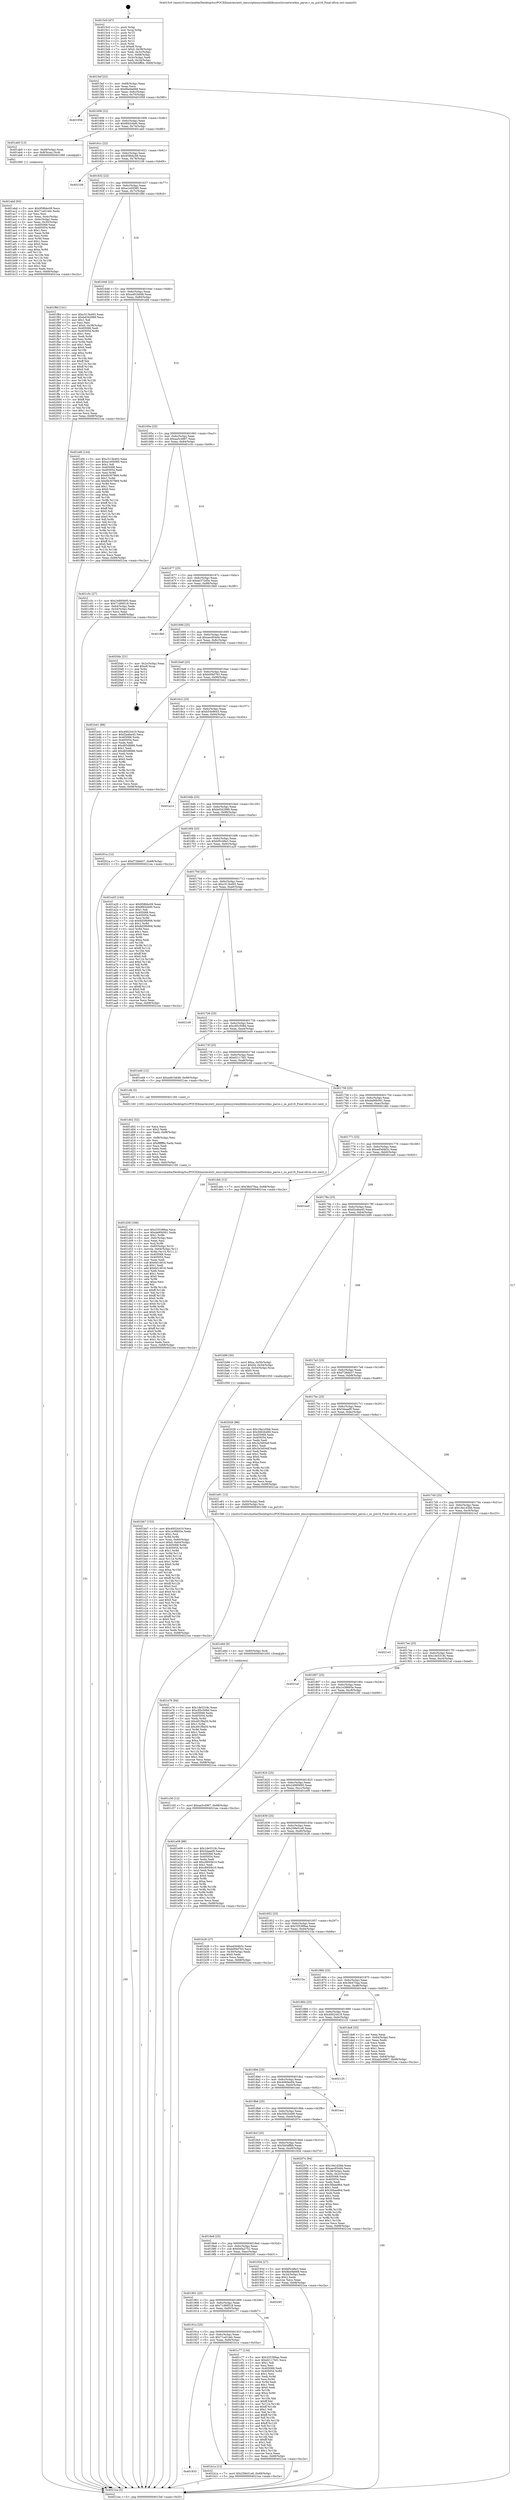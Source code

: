 digraph "0x4015c0" {
  label = "0x4015c0 (/mnt/c/Users/mathe/Desktop/tcc/POCII/binaries/extr_emscriptensystemliblibcmuslsrcnetworkns_parse.c_ns_put16_Final-ollvm.out::main(0))"
  labelloc = "t"
  node[shape=record]

  Entry [label="",width=0.3,height=0.3,shape=circle,fillcolor=black,style=filled]
  "0x4015ef" [label="{
     0x4015ef [23]\l
     | [instrs]\l
     &nbsp;&nbsp;0x4015ef \<+3\>: mov -0x68(%rbp),%eax\l
     &nbsp;&nbsp;0x4015f2 \<+2\>: mov %eax,%ecx\l
     &nbsp;&nbsp;0x4015f4 \<+6\>: sub $0x8be9a668,%ecx\l
     &nbsp;&nbsp;0x4015fa \<+3\>: mov %eax,-0x6c(%rbp)\l
     &nbsp;&nbsp;0x4015fd \<+3\>: mov %ecx,-0x70(%rbp)\l
     &nbsp;&nbsp;0x401600 \<+6\>: je 0000000000401958 \<main+0x398\>\l
  }"]
  "0x401958" [label="{
     0x401958\l
  }", style=dashed]
  "0x401606" [label="{
     0x401606 [22]\l
     | [instrs]\l
     &nbsp;&nbsp;0x401606 \<+5\>: jmp 000000000040160b \<main+0x4b\>\l
     &nbsp;&nbsp;0x40160b \<+3\>: mov -0x6c(%rbp),%eax\l
     &nbsp;&nbsp;0x40160e \<+5\>: sub $0x8f43c6d0,%eax\l
     &nbsp;&nbsp;0x401613 \<+3\>: mov %eax,-0x74(%rbp)\l
     &nbsp;&nbsp;0x401616 \<+6\>: je 0000000000401ab0 \<main+0x4f0\>\l
  }"]
  Exit [label="",width=0.3,height=0.3,shape=circle,fillcolor=black,style=filled,peripheries=2]
  "0x401ab0" [label="{
     0x401ab0 [13]\l
     | [instrs]\l
     &nbsp;&nbsp;0x401ab0 \<+4\>: mov -0x48(%rbp),%rax\l
     &nbsp;&nbsp;0x401ab4 \<+4\>: mov 0x8(%rax),%rdi\l
     &nbsp;&nbsp;0x401ab8 \<+5\>: call 0000000000401060 \<atoi@plt\>\l
     | [calls]\l
     &nbsp;&nbsp;0x401060 \{1\} (unknown)\l
  }"]
  "0x40161c" [label="{
     0x40161c [22]\l
     | [instrs]\l
     &nbsp;&nbsp;0x40161c \<+5\>: jmp 0000000000401621 \<main+0x61\>\l
     &nbsp;&nbsp;0x401621 \<+3\>: mov -0x6c(%rbp),%eax\l
     &nbsp;&nbsp;0x401624 \<+5\>: sub $0x958bbc09,%eax\l
     &nbsp;&nbsp;0x401629 \<+3\>: mov %eax,-0x78(%rbp)\l
     &nbsp;&nbsp;0x40162c \<+6\>: je 0000000000402109 \<main+0xb49\>\l
  }"]
  "0x401e76" [label="{
     0x401e76 [94]\l
     | [instrs]\l
     &nbsp;&nbsp;0x401e76 \<+5\>: mov $0x1de5318c,%eax\l
     &nbsp;&nbsp;0x401e7b \<+5\>: mov $0xc85c508d,%ecx\l
     &nbsp;&nbsp;0x401e80 \<+7\>: mov 0x405068,%edx\l
     &nbsp;&nbsp;0x401e87 \<+8\>: mov 0x405054,%r8d\l
     &nbsp;&nbsp;0x401e8f \<+3\>: mov %edx,%r9d\l
     &nbsp;&nbsp;0x401e92 \<+7\>: add $0x491f9a50,%r9d\l
     &nbsp;&nbsp;0x401e99 \<+4\>: sub $0x1,%r9d\l
     &nbsp;&nbsp;0x401e9d \<+7\>: sub $0x491f9a50,%r9d\l
     &nbsp;&nbsp;0x401ea4 \<+4\>: imul %r9d,%edx\l
     &nbsp;&nbsp;0x401ea8 \<+3\>: and $0x1,%edx\l
     &nbsp;&nbsp;0x401eab \<+3\>: cmp $0x0,%edx\l
     &nbsp;&nbsp;0x401eae \<+4\>: sete %r10b\l
     &nbsp;&nbsp;0x401eb2 \<+4\>: cmp $0xa,%r8d\l
     &nbsp;&nbsp;0x401eb6 \<+4\>: setl %r11b\l
     &nbsp;&nbsp;0x401eba \<+3\>: mov %r10b,%bl\l
     &nbsp;&nbsp;0x401ebd \<+3\>: and %r11b,%bl\l
     &nbsp;&nbsp;0x401ec0 \<+3\>: xor %r11b,%r10b\l
     &nbsp;&nbsp;0x401ec3 \<+3\>: or %r10b,%bl\l
     &nbsp;&nbsp;0x401ec6 \<+3\>: test $0x1,%bl\l
     &nbsp;&nbsp;0x401ec9 \<+3\>: cmovne %ecx,%eax\l
     &nbsp;&nbsp;0x401ecc \<+3\>: mov %eax,-0x68(%rbp)\l
     &nbsp;&nbsp;0x401ecf \<+5\>: jmp 00000000004021ea \<main+0xc2a\>\l
  }"]
  "0x402109" [label="{
     0x402109\l
  }", style=dashed]
  "0x401632" [label="{
     0x401632 [22]\l
     | [instrs]\l
     &nbsp;&nbsp;0x401632 \<+5\>: jmp 0000000000401637 \<main+0x77\>\l
     &nbsp;&nbsp;0x401637 \<+3\>: mov -0x6c(%rbp),%eax\l
     &nbsp;&nbsp;0x40163a \<+5\>: sub $0xa1e05085,%eax\l
     &nbsp;&nbsp;0x40163f \<+3\>: mov %eax,-0x7c(%rbp)\l
     &nbsp;&nbsp;0x401642 \<+6\>: je 0000000000401f8d \<main+0x9cd\>\l
  }"]
  "0x401e6d" [label="{
     0x401e6d [9]\l
     | [instrs]\l
     &nbsp;&nbsp;0x401e6d \<+4\>: mov -0x60(%rbp),%rdi\l
     &nbsp;&nbsp;0x401e71 \<+5\>: call 0000000000401030 \<free@plt\>\l
     | [calls]\l
     &nbsp;&nbsp;0x401030 \{1\} (unknown)\l
  }"]
  "0x401f8d" [label="{
     0x401f8d [141]\l
     | [instrs]\l
     &nbsp;&nbsp;0x401f8d \<+5\>: mov $0xc513b493,%eax\l
     &nbsp;&nbsp;0x401f92 \<+5\>: mov $0xbd342989,%ecx\l
     &nbsp;&nbsp;0x401f97 \<+2\>: mov $0x1,%dl\l
     &nbsp;&nbsp;0x401f99 \<+2\>: xor %esi,%esi\l
     &nbsp;&nbsp;0x401f9b \<+7\>: movl $0x0,-0x38(%rbp)\l
     &nbsp;&nbsp;0x401fa2 \<+7\>: mov 0x405068,%edi\l
     &nbsp;&nbsp;0x401fa9 \<+8\>: mov 0x405054,%r8d\l
     &nbsp;&nbsp;0x401fb1 \<+3\>: sub $0x1,%esi\l
     &nbsp;&nbsp;0x401fb4 \<+3\>: mov %edi,%r9d\l
     &nbsp;&nbsp;0x401fb7 \<+3\>: add %esi,%r9d\l
     &nbsp;&nbsp;0x401fba \<+4\>: imul %r9d,%edi\l
     &nbsp;&nbsp;0x401fbe \<+3\>: and $0x1,%edi\l
     &nbsp;&nbsp;0x401fc1 \<+3\>: cmp $0x0,%edi\l
     &nbsp;&nbsp;0x401fc4 \<+4\>: sete %r10b\l
     &nbsp;&nbsp;0x401fc8 \<+4\>: cmp $0xa,%r8d\l
     &nbsp;&nbsp;0x401fcc \<+4\>: setl %r11b\l
     &nbsp;&nbsp;0x401fd0 \<+3\>: mov %r10b,%bl\l
     &nbsp;&nbsp;0x401fd3 \<+3\>: xor $0xff,%bl\l
     &nbsp;&nbsp;0x401fd6 \<+3\>: mov %r11b,%r14b\l
     &nbsp;&nbsp;0x401fd9 \<+4\>: xor $0xff,%r14b\l
     &nbsp;&nbsp;0x401fdd \<+3\>: xor $0x0,%dl\l
     &nbsp;&nbsp;0x401fe0 \<+3\>: mov %bl,%r15b\l
     &nbsp;&nbsp;0x401fe3 \<+4\>: and $0x0,%r15b\l
     &nbsp;&nbsp;0x401fe7 \<+3\>: and %dl,%r10b\l
     &nbsp;&nbsp;0x401fea \<+3\>: mov %r14b,%r12b\l
     &nbsp;&nbsp;0x401fed \<+4\>: and $0x0,%r12b\l
     &nbsp;&nbsp;0x401ff1 \<+3\>: and %dl,%r11b\l
     &nbsp;&nbsp;0x401ff4 \<+3\>: or %r10b,%r15b\l
     &nbsp;&nbsp;0x401ff7 \<+3\>: or %r11b,%r12b\l
     &nbsp;&nbsp;0x401ffa \<+3\>: xor %r12b,%r15b\l
     &nbsp;&nbsp;0x401ffd \<+3\>: or %r14b,%bl\l
     &nbsp;&nbsp;0x402000 \<+3\>: xor $0xff,%bl\l
     &nbsp;&nbsp;0x402003 \<+3\>: or $0x0,%dl\l
     &nbsp;&nbsp;0x402006 \<+2\>: and %dl,%bl\l
     &nbsp;&nbsp;0x402008 \<+3\>: or %bl,%r15b\l
     &nbsp;&nbsp;0x40200b \<+4\>: test $0x1,%r15b\l
     &nbsp;&nbsp;0x40200f \<+3\>: cmovne %ecx,%eax\l
     &nbsp;&nbsp;0x402012 \<+3\>: mov %eax,-0x68(%rbp)\l
     &nbsp;&nbsp;0x402015 \<+5\>: jmp 00000000004021ea \<main+0xc2a\>\l
  }"]
  "0x401648" [label="{
     0x401648 [22]\l
     | [instrs]\l
     &nbsp;&nbsp;0x401648 \<+5\>: jmp 000000000040164d \<main+0x8d\>\l
     &nbsp;&nbsp;0x40164d \<+3\>: mov -0x6c(%rbp),%eax\l
     &nbsp;&nbsp;0x401650 \<+5\>: sub $0xa491b648,%eax\l
     &nbsp;&nbsp;0x401655 \<+3\>: mov %eax,-0x80(%rbp)\l
     &nbsp;&nbsp;0x401658 \<+6\>: je 0000000000401efd \<main+0x93d\>\l
  }"]
  "0x401d36" [label="{
     0x401d36 [166]\l
     | [instrs]\l
     &nbsp;&nbsp;0x401d36 \<+5\>: mov $0x335399aa,%ecx\l
     &nbsp;&nbsp;0x401d3b \<+5\>: mov $0xda90b561,%edx\l
     &nbsp;&nbsp;0x401d40 \<+3\>: mov $0x1,%r8b\l
     &nbsp;&nbsp;0x401d43 \<+6\>: mov -0xfc(%rbp),%esi\l
     &nbsp;&nbsp;0x401d49 \<+3\>: imul %eax,%esi\l
     &nbsp;&nbsp;0x401d4c \<+3\>: mov %sil,%r9b\l
     &nbsp;&nbsp;0x401d4f \<+4\>: mov -0x60(%rbp),%r10\l
     &nbsp;&nbsp;0x401d53 \<+4\>: movslq -0x64(%rbp),%r11\l
     &nbsp;&nbsp;0x401d57 \<+4\>: mov %r9b,(%r10,%r11,1)\l
     &nbsp;&nbsp;0x401d5b \<+7\>: mov 0x405068,%eax\l
     &nbsp;&nbsp;0x401d62 \<+7\>: mov 0x405054,%esi\l
     &nbsp;&nbsp;0x401d69 \<+2\>: mov %eax,%edi\l
     &nbsp;&nbsp;0x401d6b \<+6\>: sub $0x6d14916,%edi\l
     &nbsp;&nbsp;0x401d71 \<+3\>: sub $0x1,%edi\l
     &nbsp;&nbsp;0x401d74 \<+6\>: add $0x6d14916,%edi\l
     &nbsp;&nbsp;0x401d7a \<+3\>: imul %edi,%eax\l
     &nbsp;&nbsp;0x401d7d \<+3\>: and $0x1,%eax\l
     &nbsp;&nbsp;0x401d80 \<+3\>: cmp $0x0,%eax\l
     &nbsp;&nbsp;0x401d83 \<+4\>: sete %r9b\l
     &nbsp;&nbsp;0x401d87 \<+3\>: cmp $0xa,%esi\l
     &nbsp;&nbsp;0x401d8a \<+3\>: setl %bl\l
     &nbsp;&nbsp;0x401d8d \<+3\>: mov %r9b,%r14b\l
     &nbsp;&nbsp;0x401d90 \<+4\>: xor $0xff,%r14b\l
     &nbsp;&nbsp;0x401d94 \<+3\>: mov %bl,%r15b\l
     &nbsp;&nbsp;0x401d97 \<+4\>: xor $0xff,%r15b\l
     &nbsp;&nbsp;0x401d9b \<+4\>: xor $0x0,%r8b\l
     &nbsp;&nbsp;0x401d9f \<+3\>: mov %r14b,%r12b\l
     &nbsp;&nbsp;0x401da2 \<+4\>: and $0x0,%r12b\l
     &nbsp;&nbsp;0x401da6 \<+3\>: and %r8b,%r9b\l
     &nbsp;&nbsp;0x401da9 \<+3\>: mov %r15b,%r13b\l
     &nbsp;&nbsp;0x401dac \<+4\>: and $0x0,%r13b\l
     &nbsp;&nbsp;0x401db0 \<+3\>: and %r8b,%bl\l
     &nbsp;&nbsp;0x401db3 \<+3\>: or %r9b,%r12b\l
     &nbsp;&nbsp;0x401db6 \<+3\>: or %bl,%r13b\l
     &nbsp;&nbsp;0x401db9 \<+3\>: xor %r13b,%r12b\l
     &nbsp;&nbsp;0x401dbc \<+3\>: or %r15b,%r14b\l
     &nbsp;&nbsp;0x401dbf \<+4\>: xor $0xff,%r14b\l
     &nbsp;&nbsp;0x401dc3 \<+4\>: or $0x0,%r8b\l
     &nbsp;&nbsp;0x401dc7 \<+3\>: and %r8b,%r14b\l
     &nbsp;&nbsp;0x401dca \<+3\>: or %r14b,%r12b\l
     &nbsp;&nbsp;0x401dcd \<+4\>: test $0x1,%r12b\l
     &nbsp;&nbsp;0x401dd1 \<+3\>: cmovne %edx,%ecx\l
     &nbsp;&nbsp;0x401dd4 \<+3\>: mov %ecx,-0x68(%rbp)\l
     &nbsp;&nbsp;0x401dd7 \<+5\>: jmp 00000000004021ea \<main+0xc2a\>\l
  }"]
  "0x401efd" [label="{
     0x401efd [144]\l
     | [instrs]\l
     &nbsp;&nbsp;0x401efd \<+5\>: mov $0xc513b493,%eax\l
     &nbsp;&nbsp;0x401f02 \<+5\>: mov $0xa1e05085,%ecx\l
     &nbsp;&nbsp;0x401f07 \<+2\>: mov $0x1,%dl\l
     &nbsp;&nbsp;0x401f09 \<+7\>: mov 0x405068,%esi\l
     &nbsp;&nbsp;0x401f10 \<+7\>: mov 0x405054,%edi\l
     &nbsp;&nbsp;0x401f17 \<+3\>: mov %esi,%r8d\l
     &nbsp;&nbsp;0x401f1a \<+7\>: sub $0x6b307869,%r8d\l
     &nbsp;&nbsp;0x401f21 \<+4\>: sub $0x1,%r8d\l
     &nbsp;&nbsp;0x401f25 \<+7\>: add $0x6b307869,%r8d\l
     &nbsp;&nbsp;0x401f2c \<+4\>: imul %r8d,%esi\l
     &nbsp;&nbsp;0x401f30 \<+3\>: and $0x1,%esi\l
     &nbsp;&nbsp;0x401f33 \<+3\>: cmp $0x0,%esi\l
     &nbsp;&nbsp;0x401f36 \<+4\>: sete %r9b\l
     &nbsp;&nbsp;0x401f3a \<+3\>: cmp $0xa,%edi\l
     &nbsp;&nbsp;0x401f3d \<+4\>: setl %r10b\l
     &nbsp;&nbsp;0x401f41 \<+3\>: mov %r9b,%r11b\l
     &nbsp;&nbsp;0x401f44 \<+4\>: xor $0xff,%r11b\l
     &nbsp;&nbsp;0x401f48 \<+3\>: mov %r10b,%bl\l
     &nbsp;&nbsp;0x401f4b \<+3\>: xor $0xff,%bl\l
     &nbsp;&nbsp;0x401f4e \<+3\>: xor $0x0,%dl\l
     &nbsp;&nbsp;0x401f51 \<+3\>: mov %r11b,%r14b\l
     &nbsp;&nbsp;0x401f54 \<+4\>: and $0x0,%r14b\l
     &nbsp;&nbsp;0x401f58 \<+3\>: and %dl,%r9b\l
     &nbsp;&nbsp;0x401f5b \<+3\>: mov %bl,%r15b\l
     &nbsp;&nbsp;0x401f5e \<+4\>: and $0x0,%r15b\l
     &nbsp;&nbsp;0x401f62 \<+3\>: and %dl,%r10b\l
     &nbsp;&nbsp;0x401f65 \<+3\>: or %r9b,%r14b\l
     &nbsp;&nbsp;0x401f68 \<+3\>: or %r10b,%r15b\l
     &nbsp;&nbsp;0x401f6b \<+3\>: xor %r15b,%r14b\l
     &nbsp;&nbsp;0x401f6e \<+3\>: or %bl,%r11b\l
     &nbsp;&nbsp;0x401f71 \<+4\>: xor $0xff,%r11b\l
     &nbsp;&nbsp;0x401f75 \<+3\>: or $0x0,%dl\l
     &nbsp;&nbsp;0x401f78 \<+3\>: and %dl,%r11b\l
     &nbsp;&nbsp;0x401f7b \<+3\>: or %r11b,%r14b\l
     &nbsp;&nbsp;0x401f7e \<+4\>: test $0x1,%r14b\l
     &nbsp;&nbsp;0x401f82 \<+3\>: cmovne %ecx,%eax\l
     &nbsp;&nbsp;0x401f85 \<+3\>: mov %eax,-0x68(%rbp)\l
     &nbsp;&nbsp;0x401f88 \<+5\>: jmp 00000000004021ea \<main+0xc2a\>\l
  }"]
  "0x40165e" [label="{
     0x40165e [25]\l
     | [instrs]\l
     &nbsp;&nbsp;0x40165e \<+5\>: jmp 0000000000401663 \<main+0xa3\>\l
     &nbsp;&nbsp;0x401663 \<+3\>: mov -0x6c(%rbp),%eax\l
     &nbsp;&nbsp;0x401666 \<+5\>: sub $0xaa5c4967,%eax\l
     &nbsp;&nbsp;0x40166b \<+6\>: mov %eax,-0x84(%rbp)\l
     &nbsp;&nbsp;0x401671 \<+6\>: je 0000000000401c5c \<main+0x69c\>\l
  }"]
  "0x401d02" [label="{
     0x401d02 [52]\l
     | [instrs]\l
     &nbsp;&nbsp;0x401d02 \<+2\>: xor %ecx,%ecx\l
     &nbsp;&nbsp;0x401d04 \<+5\>: mov $0x2,%edx\l
     &nbsp;&nbsp;0x401d09 \<+6\>: mov %edx,-0xf8(%rbp)\l
     &nbsp;&nbsp;0x401d0f \<+1\>: cltd\l
     &nbsp;&nbsp;0x401d10 \<+6\>: mov -0xf8(%rbp),%esi\l
     &nbsp;&nbsp;0x401d16 \<+2\>: idiv %esi\l
     &nbsp;&nbsp;0x401d18 \<+6\>: imul $0xfffffffe,%edx,%edx\l
     &nbsp;&nbsp;0x401d1e \<+2\>: mov %ecx,%edi\l
     &nbsp;&nbsp;0x401d20 \<+2\>: sub %edx,%edi\l
     &nbsp;&nbsp;0x401d22 \<+2\>: mov %ecx,%edx\l
     &nbsp;&nbsp;0x401d24 \<+3\>: sub $0x1,%edx\l
     &nbsp;&nbsp;0x401d27 \<+2\>: add %edx,%edi\l
     &nbsp;&nbsp;0x401d29 \<+2\>: sub %edi,%ecx\l
     &nbsp;&nbsp;0x401d2b \<+6\>: mov %ecx,-0xfc(%rbp)\l
     &nbsp;&nbsp;0x401d31 \<+5\>: call 0000000000401160 \<next_i\>\l
     | [calls]\l
     &nbsp;&nbsp;0x401160 \{100\} (/mnt/c/Users/mathe/Desktop/tcc/POCII/binaries/extr_emscriptensystemliblibcmuslsrcnetworkns_parse.c_ns_put16_Final-ollvm.out::next_i)\l
  }"]
  "0x401c5c" [label="{
     0x401c5c [27]\l
     | [instrs]\l
     &nbsp;&nbsp;0x401c5c \<+5\>: mov $0x24895695,%eax\l
     &nbsp;&nbsp;0x401c61 \<+5\>: mov $0x71d99518,%ecx\l
     &nbsp;&nbsp;0x401c66 \<+3\>: mov -0x64(%rbp),%edx\l
     &nbsp;&nbsp;0x401c69 \<+3\>: cmp -0x54(%rbp),%edx\l
     &nbsp;&nbsp;0x401c6c \<+3\>: cmovl %ecx,%eax\l
     &nbsp;&nbsp;0x401c6f \<+3\>: mov %eax,-0x68(%rbp)\l
     &nbsp;&nbsp;0x401c72 \<+5\>: jmp 00000000004021ea \<main+0xc2a\>\l
  }"]
  "0x401677" [label="{
     0x401677 [25]\l
     | [instrs]\l
     &nbsp;&nbsp;0x401677 \<+5\>: jmp 000000000040167c \<main+0xbc\>\l
     &nbsp;&nbsp;0x40167c \<+3\>: mov -0x6c(%rbp),%eax\l
     &nbsp;&nbsp;0x40167f \<+5\>: sub $0xae372d5e,%eax\l
     &nbsp;&nbsp;0x401684 \<+6\>: mov %eax,-0x88(%rbp)\l
     &nbsp;&nbsp;0x40168a \<+6\>: je 00000000004019b0 \<main+0x3f0\>\l
  }"]
  "0x401bb7" [label="{
     0x401bb7 [153]\l
     | [instrs]\l
     &nbsp;&nbsp;0x401bb7 \<+5\>: mov $0x40024419,%ecx\l
     &nbsp;&nbsp;0x401bbc \<+5\>: mov $0x1e38693e,%edx\l
     &nbsp;&nbsp;0x401bc1 \<+3\>: mov $0x1,%sil\l
     &nbsp;&nbsp;0x401bc4 \<+3\>: xor %r8d,%r8d\l
     &nbsp;&nbsp;0x401bc7 \<+4\>: mov %rax,-0x60(%rbp)\l
     &nbsp;&nbsp;0x401bcb \<+7\>: movl $0x0,-0x64(%rbp)\l
     &nbsp;&nbsp;0x401bd2 \<+8\>: mov 0x405068,%r9d\l
     &nbsp;&nbsp;0x401bda \<+8\>: mov 0x405054,%r10d\l
     &nbsp;&nbsp;0x401be2 \<+4\>: sub $0x1,%r8d\l
     &nbsp;&nbsp;0x401be6 \<+3\>: mov %r9d,%r11d\l
     &nbsp;&nbsp;0x401be9 \<+3\>: add %r8d,%r11d\l
     &nbsp;&nbsp;0x401bec \<+4\>: imul %r11d,%r9d\l
     &nbsp;&nbsp;0x401bf0 \<+4\>: and $0x1,%r9d\l
     &nbsp;&nbsp;0x401bf4 \<+4\>: cmp $0x0,%r9d\l
     &nbsp;&nbsp;0x401bf8 \<+3\>: sete %bl\l
     &nbsp;&nbsp;0x401bfb \<+4\>: cmp $0xa,%r10d\l
     &nbsp;&nbsp;0x401bff \<+4\>: setl %r14b\l
     &nbsp;&nbsp;0x401c03 \<+3\>: mov %bl,%r15b\l
     &nbsp;&nbsp;0x401c06 \<+4\>: xor $0xff,%r15b\l
     &nbsp;&nbsp;0x401c0a \<+3\>: mov %r14b,%r12b\l
     &nbsp;&nbsp;0x401c0d \<+4\>: xor $0xff,%r12b\l
     &nbsp;&nbsp;0x401c11 \<+4\>: xor $0x0,%sil\l
     &nbsp;&nbsp;0x401c15 \<+3\>: mov %r15b,%r13b\l
     &nbsp;&nbsp;0x401c18 \<+4\>: and $0x0,%r13b\l
     &nbsp;&nbsp;0x401c1c \<+3\>: and %sil,%bl\l
     &nbsp;&nbsp;0x401c1f \<+3\>: mov %r12b,%al\l
     &nbsp;&nbsp;0x401c22 \<+2\>: and $0x0,%al\l
     &nbsp;&nbsp;0x401c24 \<+3\>: and %sil,%r14b\l
     &nbsp;&nbsp;0x401c27 \<+3\>: or %bl,%r13b\l
     &nbsp;&nbsp;0x401c2a \<+3\>: or %r14b,%al\l
     &nbsp;&nbsp;0x401c2d \<+3\>: xor %al,%r13b\l
     &nbsp;&nbsp;0x401c30 \<+3\>: or %r12b,%r15b\l
     &nbsp;&nbsp;0x401c33 \<+4\>: xor $0xff,%r15b\l
     &nbsp;&nbsp;0x401c37 \<+4\>: or $0x0,%sil\l
     &nbsp;&nbsp;0x401c3b \<+3\>: and %sil,%r15b\l
     &nbsp;&nbsp;0x401c3e \<+3\>: or %r15b,%r13b\l
     &nbsp;&nbsp;0x401c41 \<+4\>: test $0x1,%r13b\l
     &nbsp;&nbsp;0x401c45 \<+3\>: cmovne %edx,%ecx\l
     &nbsp;&nbsp;0x401c48 \<+3\>: mov %ecx,-0x68(%rbp)\l
     &nbsp;&nbsp;0x401c4b \<+5\>: jmp 00000000004021ea \<main+0xc2a\>\l
  }"]
  "0x4019b0" [label="{
     0x4019b0\l
  }", style=dashed]
  "0x401690" [label="{
     0x401690 [25]\l
     | [instrs]\l
     &nbsp;&nbsp;0x401690 \<+5\>: jmp 0000000000401695 \<main+0xd5\>\l
     &nbsp;&nbsp;0x401695 \<+3\>: mov -0x6c(%rbp),%eax\l
     &nbsp;&nbsp;0x401698 \<+5\>: sub $0xaec854d4,%eax\l
     &nbsp;&nbsp;0x40169d \<+6\>: mov %eax,-0x8c(%rbp)\l
     &nbsp;&nbsp;0x4016a3 \<+6\>: je 00000000004020dc \<main+0xb1c\>\l
  }"]
  "0x401933" [label="{
     0x401933\l
  }", style=dashed]
  "0x4020dc" [label="{
     0x4020dc [21]\l
     | [instrs]\l
     &nbsp;&nbsp;0x4020dc \<+3\>: mov -0x2c(%rbp),%eax\l
     &nbsp;&nbsp;0x4020df \<+7\>: add $0xe8,%rsp\l
     &nbsp;&nbsp;0x4020e6 \<+1\>: pop %rbx\l
     &nbsp;&nbsp;0x4020e7 \<+2\>: pop %r12\l
     &nbsp;&nbsp;0x4020e9 \<+2\>: pop %r13\l
     &nbsp;&nbsp;0x4020eb \<+2\>: pop %r14\l
     &nbsp;&nbsp;0x4020ed \<+2\>: pop %r15\l
     &nbsp;&nbsp;0x4020ef \<+1\>: pop %rbp\l
     &nbsp;&nbsp;0x4020f0 \<+1\>: ret\l
  }"]
  "0x4016a9" [label="{
     0x4016a9 [25]\l
     | [instrs]\l
     &nbsp;&nbsp;0x4016a9 \<+5\>: jmp 00000000004016ae \<main+0xee\>\l
     &nbsp;&nbsp;0x4016ae \<+3\>: mov -0x6c(%rbp),%eax\l
     &nbsp;&nbsp;0x4016b1 \<+5\>: sub $0xb0f4d763,%eax\l
     &nbsp;&nbsp;0x4016b6 \<+6\>: mov %eax,-0x90(%rbp)\l
     &nbsp;&nbsp;0x4016bc \<+6\>: je 0000000000401b41 \<main+0x581\>\l
  }"]
  "0x401b1a" [label="{
     0x401b1a [12]\l
     | [instrs]\l
     &nbsp;&nbsp;0x401b1a \<+7\>: movl $0x258e51e6,-0x68(%rbp)\l
     &nbsp;&nbsp;0x401b21 \<+5\>: jmp 00000000004021ea \<main+0xc2a\>\l
  }"]
  "0x401b41" [label="{
     0x401b41 [88]\l
     | [instrs]\l
     &nbsp;&nbsp;0x401b41 \<+5\>: mov $0x40024419,%eax\l
     &nbsp;&nbsp;0x401b46 \<+5\>: mov $0xf2a4be45,%ecx\l
     &nbsp;&nbsp;0x401b4b \<+7\>: mov 0x405068,%edx\l
     &nbsp;&nbsp;0x401b52 \<+7\>: mov 0x405054,%esi\l
     &nbsp;&nbsp;0x401b59 \<+2\>: mov %edx,%edi\l
     &nbsp;&nbsp;0x401b5b \<+6\>: sub $0xd65dfd66,%edi\l
     &nbsp;&nbsp;0x401b61 \<+3\>: sub $0x1,%edi\l
     &nbsp;&nbsp;0x401b64 \<+6\>: add $0xd65dfd66,%edi\l
     &nbsp;&nbsp;0x401b6a \<+3\>: imul %edi,%edx\l
     &nbsp;&nbsp;0x401b6d \<+3\>: and $0x1,%edx\l
     &nbsp;&nbsp;0x401b70 \<+3\>: cmp $0x0,%edx\l
     &nbsp;&nbsp;0x401b73 \<+4\>: sete %r8b\l
     &nbsp;&nbsp;0x401b77 \<+3\>: cmp $0xa,%esi\l
     &nbsp;&nbsp;0x401b7a \<+4\>: setl %r9b\l
     &nbsp;&nbsp;0x401b7e \<+3\>: mov %r8b,%r10b\l
     &nbsp;&nbsp;0x401b81 \<+3\>: and %r9b,%r10b\l
     &nbsp;&nbsp;0x401b84 \<+3\>: xor %r9b,%r8b\l
     &nbsp;&nbsp;0x401b87 \<+3\>: or %r8b,%r10b\l
     &nbsp;&nbsp;0x401b8a \<+4\>: test $0x1,%r10b\l
     &nbsp;&nbsp;0x401b8e \<+3\>: cmovne %ecx,%eax\l
     &nbsp;&nbsp;0x401b91 \<+3\>: mov %eax,-0x68(%rbp)\l
     &nbsp;&nbsp;0x401b94 \<+5\>: jmp 00000000004021ea \<main+0xc2a\>\l
  }"]
  "0x4016c2" [label="{
     0x4016c2 [25]\l
     | [instrs]\l
     &nbsp;&nbsp;0x4016c2 \<+5\>: jmp 00000000004016c7 \<main+0x107\>\l
     &nbsp;&nbsp;0x4016c7 \<+3\>: mov -0x6c(%rbp),%eax\l
     &nbsp;&nbsp;0x4016ca \<+5\>: sub $0xb54e9643,%eax\l
     &nbsp;&nbsp;0x4016cf \<+6\>: mov %eax,-0x94(%rbp)\l
     &nbsp;&nbsp;0x4016d5 \<+6\>: je 0000000000401a14 \<main+0x454\>\l
  }"]
  "0x40191a" [label="{
     0x40191a [25]\l
     | [instrs]\l
     &nbsp;&nbsp;0x40191a \<+5\>: jmp 000000000040191f \<main+0x35f\>\l
     &nbsp;&nbsp;0x40191f \<+3\>: mov -0x6c(%rbp),%eax\l
     &nbsp;&nbsp;0x401922 \<+5\>: sub $0x71ed14dc,%eax\l
     &nbsp;&nbsp;0x401927 \<+6\>: mov %eax,-0xf4(%rbp)\l
     &nbsp;&nbsp;0x40192d \<+6\>: je 0000000000401b1a \<main+0x55a\>\l
  }"]
  "0x401a14" [label="{
     0x401a14\l
  }", style=dashed]
  "0x4016db" [label="{
     0x4016db [25]\l
     | [instrs]\l
     &nbsp;&nbsp;0x4016db \<+5\>: jmp 00000000004016e0 \<main+0x120\>\l
     &nbsp;&nbsp;0x4016e0 \<+3\>: mov -0x6c(%rbp),%eax\l
     &nbsp;&nbsp;0x4016e3 \<+5\>: sub $0xbd342989,%eax\l
     &nbsp;&nbsp;0x4016e8 \<+6\>: mov %eax,-0x98(%rbp)\l
     &nbsp;&nbsp;0x4016ee \<+6\>: je 000000000040201a \<main+0xa5a\>\l
  }"]
  "0x401c77" [label="{
     0x401c77 [134]\l
     | [instrs]\l
     &nbsp;&nbsp;0x401c77 \<+5\>: mov $0x335399aa,%eax\l
     &nbsp;&nbsp;0x401c7c \<+5\>: mov $0xd2117bf1,%ecx\l
     &nbsp;&nbsp;0x401c81 \<+2\>: mov $0x1,%dl\l
     &nbsp;&nbsp;0x401c83 \<+2\>: xor %esi,%esi\l
     &nbsp;&nbsp;0x401c85 \<+7\>: mov 0x405068,%edi\l
     &nbsp;&nbsp;0x401c8c \<+8\>: mov 0x405054,%r8d\l
     &nbsp;&nbsp;0x401c94 \<+3\>: sub $0x1,%esi\l
     &nbsp;&nbsp;0x401c97 \<+3\>: mov %edi,%r9d\l
     &nbsp;&nbsp;0x401c9a \<+3\>: add %esi,%r9d\l
     &nbsp;&nbsp;0x401c9d \<+4\>: imul %r9d,%edi\l
     &nbsp;&nbsp;0x401ca1 \<+3\>: and $0x1,%edi\l
     &nbsp;&nbsp;0x401ca4 \<+3\>: cmp $0x0,%edi\l
     &nbsp;&nbsp;0x401ca7 \<+4\>: sete %r10b\l
     &nbsp;&nbsp;0x401cab \<+4\>: cmp $0xa,%r8d\l
     &nbsp;&nbsp;0x401caf \<+4\>: setl %r11b\l
     &nbsp;&nbsp;0x401cb3 \<+3\>: mov %r10b,%bl\l
     &nbsp;&nbsp;0x401cb6 \<+3\>: xor $0xff,%bl\l
     &nbsp;&nbsp;0x401cb9 \<+3\>: mov %r11b,%r14b\l
     &nbsp;&nbsp;0x401cbc \<+4\>: xor $0xff,%r14b\l
     &nbsp;&nbsp;0x401cc0 \<+3\>: xor $0x1,%dl\l
     &nbsp;&nbsp;0x401cc3 \<+3\>: mov %bl,%r15b\l
     &nbsp;&nbsp;0x401cc6 \<+4\>: and $0xff,%r15b\l
     &nbsp;&nbsp;0x401cca \<+3\>: and %dl,%r10b\l
     &nbsp;&nbsp;0x401ccd \<+3\>: mov %r14b,%r12b\l
     &nbsp;&nbsp;0x401cd0 \<+4\>: and $0xff,%r12b\l
     &nbsp;&nbsp;0x401cd4 \<+3\>: and %dl,%r11b\l
     &nbsp;&nbsp;0x401cd7 \<+3\>: or %r10b,%r15b\l
     &nbsp;&nbsp;0x401cda \<+3\>: or %r11b,%r12b\l
     &nbsp;&nbsp;0x401cdd \<+3\>: xor %r12b,%r15b\l
     &nbsp;&nbsp;0x401ce0 \<+3\>: or %r14b,%bl\l
     &nbsp;&nbsp;0x401ce3 \<+3\>: xor $0xff,%bl\l
     &nbsp;&nbsp;0x401ce6 \<+3\>: or $0x1,%dl\l
     &nbsp;&nbsp;0x401ce9 \<+2\>: and %dl,%bl\l
     &nbsp;&nbsp;0x401ceb \<+3\>: or %bl,%r15b\l
     &nbsp;&nbsp;0x401cee \<+4\>: test $0x1,%r15b\l
     &nbsp;&nbsp;0x401cf2 \<+3\>: cmovne %ecx,%eax\l
     &nbsp;&nbsp;0x401cf5 \<+3\>: mov %eax,-0x68(%rbp)\l
     &nbsp;&nbsp;0x401cf8 \<+5\>: jmp 00000000004021ea \<main+0xc2a\>\l
  }"]
  "0x40201a" [label="{
     0x40201a [12]\l
     | [instrs]\l
     &nbsp;&nbsp;0x40201a \<+7\>: movl $0xf728dd37,-0x68(%rbp)\l
     &nbsp;&nbsp;0x402021 \<+5\>: jmp 00000000004021ea \<main+0xc2a\>\l
  }"]
  "0x4016f4" [label="{
     0x4016f4 [25]\l
     | [instrs]\l
     &nbsp;&nbsp;0x4016f4 \<+5\>: jmp 00000000004016f9 \<main+0x139\>\l
     &nbsp;&nbsp;0x4016f9 \<+3\>: mov -0x6c(%rbp),%eax\l
     &nbsp;&nbsp;0x4016fc \<+5\>: sub $0xbf5c48e3,%eax\l
     &nbsp;&nbsp;0x401701 \<+6\>: mov %eax,-0x9c(%rbp)\l
     &nbsp;&nbsp;0x401707 \<+6\>: je 0000000000401a20 \<main+0x460\>\l
  }"]
  "0x401901" [label="{
     0x401901 [25]\l
     | [instrs]\l
     &nbsp;&nbsp;0x401901 \<+5\>: jmp 0000000000401906 \<main+0x346\>\l
     &nbsp;&nbsp;0x401906 \<+3\>: mov -0x6c(%rbp),%eax\l
     &nbsp;&nbsp;0x401909 \<+5\>: sub $0x71d99518,%eax\l
     &nbsp;&nbsp;0x40190e \<+6\>: mov %eax,-0xf0(%rbp)\l
     &nbsp;&nbsp;0x401914 \<+6\>: je 0000000000401c77 \<main+0x6b7\>\l
  }"]
  "0x401a20" [label="{
     0x401a20 [144]\l
     | [instrs]\l
     &nbsp;&nbsp;0x401a20 \<+5\>: mov $0x958bbc09,%eax\l
     &nbsp;&nbsp;0x401a25 \<+5\>: mov $0x8f43c6d0,%ecx\l
     &nbsp;&nbsp;0x401a2a \<+2\>: mov $0x1,%dl\l
     &nbsp;&nbsp;0x401a2c \<+7\>: mov 0x405068,%esi\l
     &nbsp;&nbsp;0x401a33 \<+7\>: mov 0x405054,%edi\l
     &nbsp;&nbsp;0x401a3a \<+3\>: mov %esi,%r8d\l
     &nbsp;&nbsp;0x401a3d \<+7\>: sub $0x8d39b906,%r8d\l
     &nbsp;&nbsp;0x401a44 \<+4\>: sub $0x1,%r8d\l
     &nbsp;&nbsp;0x401a48 \<+7\>: add $0x8d39b906,%r8d\l
     &nbsp;&nbsp;0x401a4f \<+4\>: imul %r8d,%esi\l
     &nbsp;&nbsp;0x401a53 \<+3\>: and $0x1,%esi\l
     &nbsp;&nbsp;0x401a56 \<+3\>: cmp $0x0,%esi\l
     &nbsp;&nbsp;0x401a59 \<+4\>: sete %r9b\l
     &nbsp;&nbsp;0x401a5d \<+3\>: cmp $0xa,%edi\l
     &nbsp;&nbsp;0x401a60 \<+4\>: setl %r10b\l
     &nbsp;&nbsp;0x401a64 \<+3\>: mov %r9b,%r11b\l
     &nbsp;&nbsp;0x401a67 \<+4\>: xor $0xff,%r11b\l
     &nbsp;&nbsp;0x401a6b \<+3\>: mov %r10b,%bl\l
     &nbsp;&nbsp;0x401a6e \<+3\>: xor $0xff,%bl\l
     &nbsp;&nbsp;0x401a71 \<+3\>: xor $0x0,%dl\l
     &nbsp;&nbsp;0x401a74 \<+3\>: mov %r11b,%r14b\l
     &nbsp;&nbsp;0x401a77 \<+4\>: and $0x0,%r14b\l
     &nbsp;&nbsp;0x401a7b \<+3\>: and %dl,%r9b\l
     &nbsp;&nbsp;0x401a7e \<+3\>: mov %bl,%r15b\l
     &nbsp;&nbsp;0x401a81 \<+4\>: and $0x0,%r15b\l
     &nbsp;&nbsp;0x401a85 \<+3\>: and %dl,%r10b\l
     &nbsp;&nbsp;0x401a88 \<+3\>: or %r9b,%r14b\l
     &nbsp;&nbsp;0x401a8b \<+3\>: or %r10b,%r15b\l
     &nbsp;&nbsp;0x401a8e \<+3\>: xor %r15b,%r14b\l
     &nbsp;&nbsp;0x401a91 \<+3\>: or %bl,%r11b\l
     &nbsp;&nbsp;0x401a94 \<+4\>: xor $0xff,%r11b\l
     &nbsp;&nbsp;0x401a98 \<+3\>: or $0x0,%dl\l
     &nbsp;&nbsp;0x401a9b \<+3\>: and %dl,%r11b\l
     &nbsp;&nbsp;0x401a9e \<+3\>: or %r11b,%r14b\l
     &nbsp;&nbsp;0x401aa1 \<+4\>: test $0x1,%r14b\l
     &nbsp;&nbsp;0x401aa5 \<+3\>: cmovne %ecx,%eax\l
     &nbsp;&nbsp;0x401aa8 \<+3\>: mov %eax,-0x68(%rbp)\l
     &nbsp;&nbsp;0x401aab \<+5\>: jmp 00000000004021ea \<main+0xc2a\>\l
  }"]
  "0x40170d" [label="{
     0x40170d [25]\l
     | [instrs]\l
     &nbsp;&nbsp;0x40170d \<+5\>: jmp 0000000000401712 \<main+0x152\>\l
     &nbsp;&nbsp;0x401712 \<+3\>: mov -0x6c(%rbp),%eax\l
     &nbsp;&nbsp;0x401715 \<+5\>: sub $0xc513b493,%eax\l
     &nbsp;&nbsp;0x40171a \<+6\>: mov %eax,-0xa0(%rbp)\l
     &nbsp;&nbsp;0x401720 \<+6\>: je 00000000004021d0 \<main+0xc10\>\l
  }"]
  "0x4020f1" [label="{
     0x4020f1\l
  }", style=dashed]
  "0x4021d0" [label="{
     0x4021d0\l
  }", style=dashed]
  "0x401726" [label="{
     0x401726 [25]\l
     | [instrs]\l
     &nbsp;&nbsp;0x401726 \<+5\>: jmp 000000000040172b \<main+0x16b\>\l
     &nbsp;&nbsp;0x40172b \<+3\>: mov -0x6c(%rbp),%eax\l
     &nbsp;&nbsp;0x40172e \<+5\>: sub $0xc85c508d,%eax\l
     &nbsp;&nbsp;0x401733 \<+6\>: mov %eax,-0xa4(%rbp)\l
     &nbsp;&nbsp;0x401739 \<+6\>: je 0000000000401ed4 \<main+0x914\>\l
  }"]
  "0x401abd" [label="{
     0x401abd [93]\l
     | [instrs]\l
     &nbsp;&nbsp;0x401abd \<+5\>: mov $0x958bbc09,%ecx\l
     &nbsp;&nbsp;0x401ac2 \<+5\>: mov $0x71ed14dc,%edx\l
     &nbsp;&nbsp;0x401ac7 \<+2\>: xor %esi,%esi\l
     &nbsp;&nbsp;0x401ac9 \<+3\>: mov %eax,-0x4c(%rbp)\l
     &nbsp;&nbsp;0x401acc \<+3\>: mov -0x4c(%rbp),%eax\l
     &nbsp;&nbsp;0x401acf \<+3\>: mov %eax,-0x30(%rbp)\l
     &nbsp;&nbsp;0x401ad2 \<+7\>: mov 0x405068,%eax\l
     &nbsp;&nbsp;0x401ad9 \<+8\>: mov 0x405054,%r8d\l
     &nbsp;&nbsp;0x401ae1 \<+3\>: sub $0x1,%esi\l
     &nbsp;&nbsp;0x401ae4 \<+3\>: mov %eax,%r9d\l
     &nbsp;&nbsp;0x401ae7 \<+3\>: add %esi,%r9d\l
     &nbsp;&nbsp;0x401aea \<+4\>: imul %r9d,%eax\l
     &nbsp;&nbsp;0x401aee \<+3\>: and $0x1,%eax\l
     &nbsp;&nbsp;0x401af1 \<+3\>: cmp $0x0,%eax\l
     &nbsp;&nbsp;0x401af4 \<+4\>: sete %r10b\l
     &nbsp;&nbsp;0x401af8 \<+4\>: cmp $0xa,%r8d\l
     &nbsp;&nbsp;0x401afc \<+4\>: setl %r11b\l
     &nbsp;&nbsp;0x401b00 \<+3\>: mov %r10b,%bl\l
     &nbsp;&nbsp;0x401b03 \<+3\>: and %r11b,%bl\l
     &nbsp;&nbsp;0x401b06 \<+3\>: xor %r11b,%r10b\l
     &nbsp;&nbsp;0x401b09 \<+3\>: or %r10b,%bl\l
     &nbsp;&nbsp;0x401b0c \<+3\>: test $0x1,%bl\l
     &nbsp;&nbsp;0x401b0f \<+3\>: cmovne %edx,%ecx\l
     &nbsp;&nbsp;0x401b12 \<+3\>: mov %ecx,-0x68(%rbp)\l
     &nbsp;&nbsp;0x401b15 \<+5\>: jmp 00000000004021ea \<main+0xc2a\>\l
  }"]
  "0x401ed4" [label="{
     0x401ed4 [12]\l
     | [instrs]\l
     &nbsp;&nbsp;0x401ed4 \<+7\>: movl $0xa491b648,-0x68(%rbp)\l
     &nbsp;&nbsp;0x401edb \<+5\>: jmp 00000000004021ea \<main+0xc2a\>\l
  }"]
  "0x40173f" [label="{
     0x40173f [25]\l
     | [instrs]\l
     &nbsp;&nbsp;0x40173f \<+5\>: jmp 0000000000401744 \<main+0x184\>\l
     &nbsp;&nbsp;0x401744 \<+3\>: mov -0x6c(%rbp),%eax\l
     &nbsp;&nbsp;0x401747 \<+5\>: sub $0xd2117bf1,%eax\l
     &nbsp;&nbsp;0x40174c \<+6\>: mov %eax,-0xa8(%rbp)\l
     &nbsp;&nbsp;0x401752 \<+6\>: je 0000000000401cfd \<main+0x73d\>\l
  }"]
  "0x4015c0" [label="{
     0x4015c0 [47]\l
     | [instrs]\l
     &nbsp;&nbsp;0x4015c0 \<+1\>: push %rbp\l
     &nbsp;&nbsp;0x4015c1 \<+3\>: mov %rsp,%rbp\l
     &nbsp;&nbsp;0x4015c4 \<+2\>: push %r15\l
     &nbsp;&nbsp;0x4015c6 \<+2\>: push %r14\l
     &nbsp;&nbsp;0x4015c8 \<+2\>: push %r13\l
     &nbsp;&nbsp;0x4015ca \<+2\>: push %r12\l
     &nbsp;&nbsp;0x4015cc \<+1\>: push %rbx\l
     &nbsp;&nbsp;0x4015cd \<+7\>: sub $0xe8,%rsp\l
     &nbsp;&nbsp;0x4015d4 \<+7\>: movl $0x0,-0x38(%rbp)\l
     &nbsp;&nbsp;0x4015db \<+3\>: mov %edi,-0x3c(%rbp)\l
     &nbsp;&nbsp;0x4015de \<+4\>: mov %rsi,-0x48(%rbp)\l
     &nbsp;&nbsp;0x4015e2 \<+3\>: mov -0x3c(%rbp),%edi\l
     &nbsp;&nbsp;0x4015e5 \<+3\>: mov %edi,-0x34(%rbp)\l
     &nbsp;&nbsp;0x4015e8 \<+7\>: movl $0x5b64ffbb,-0x68(%rbp)\l
  }"]
  "0x401cfd" [label="{
     0x401cfd [5]\l
     | [instrs]\l
     &nbsp;&nbsp;0x401cfd \<+5\>: call 0000000000401160 \<next_i\>\l
     | [calls]\l
     &nbsp;&nbsp;0x401160 \{100\} (/mnt/c/Users/mathe/Desktop/tcc/POCII/binaries/extr_emscriptensystemliblibcmuslsrcnetworkns_parse.c_ns_put16_Final-ollvm.out::next_i)\l
  }"]
  "0x401758" [label="{
     0x401758 [25]\l
     | [instrs]\l
     &nbsp;&nbsp;0x401758 \<+5\>: jmp 000000000040175d \<main+0x19d\>\l
     &nbsp;&nbsp;0x40175d \<+3\>: mov -0x6c(%rbp),%eax\l
     &nbsp;&nbsp;0x401760 \<+5\>: sub $0xda90b561,%eax\l
     &nbsp;&nbsp;0x401765 \<+6\>: mov %eax,-0xac(%rbp)\l
     &nbsp;&nbsp;0x40176b \<+6\>: je 0000000000401ddc \<main+0x81c\>\l
  }"]
  "0x4021ea" [label="{
     0x4021ea [5]\l
     | [instrs]\l
     &nbsp;&nbsp;0x4021ea \<+5\>: jmp 00000000004015ef \<main+0x2f\>\l
  }"]
  "0x401ddc" [label="{
     0x401ddc [12]\l
     | [instrs]\l
     &nbsp;&nbsp;0x401ddc \<+7\>: movl $0x3fe470aa,-0x68(%rbp)\l
     &nbsp;&nbsp;0x401de3 \<+5\>: jmp 00000000004021ea \<main+0xc2a\>\l
  }"]
  "0x401771" [label="{
     0x401771 [25]\l
     | [instrs]\l
     &nbsp;&nbsp;0x401771 \<+5\>: jmp 0000000000401776 \<main+0x1b6\>\l
     &nbsp;&nbsp;0x401776 \<+3\>: mov -0x6c(%rbp),%eax\l
     &nbsp;&nbsp;0x401779 \<+5\>: sub $0xed3d4b5c,%eax\l
     &nbsp;&nbsp;0x40177e \<+6\>: mov %eax,-0xb0(%rbp)\l
     &nbsp;&nbsp;0x401784 \<+6\>: je 0000000000401ee0 \<main+0x920\>\l
  }"]
  "0x4018e8" [label="{
     0x4018e8 [25]\l
     | [instrs]\l
     &nbsp;&nbsp;0x4018e8 \<+5\>: jmp 00000000004018ed \<main+0x32d\>\l
     &nbsp;&nbsp;0x4018ed \<+3\>: mov -0x6c(%rbp),%eax\l
     &nbsp;&nbsp;0x4018f0 \<+5\>: sub $0x640a2752,%eax\l
     &nbsp;&nbsp;0x4018f5 \<+6\>: mov %eax,-0xec(%rbp)\l
     &nbsp;&nbsp;0x4018fb \<+6\>: je 00000000004020f1 \<main+0xb31\>\l
  }"]
  "0x401ee0" [label="{
     0x401ee0\l
  }", style=dashed]
  "0x40178a" [label="{
     0x40178a [25]\l
     | [instrs]\l
     &nbsp;&nbsp;0x40178a \<+5\>: jmp 000000000040178f \<main+0x1cf\>\l
     &nbsp;&nbsp;0x40178f \<+3\>: mov -0x6c(%rbp),%eax\l
     &nbsp;&nbsp;0x401792 \<+5\>: sub $0xf2a4be45,%eax\l
     &nbsp;&nbsp;0x401797 \<+6\>: mov %eax,-0xb4(%rbp)\l
     &nbsp;&nbsp;0x40179d \<+6\>: je 0000000000401b99 \<main+0x5d9\>\l
  }"]
  "0x40193d" [label="{
     0x40193d [27]\l
     | [instrs]\l
     &nbsp;&nbsp;0x40193d \<+5\>: mov $0xbf5c48e3,%eax\l
     &nbsp;&nbsp;0x401942 \<+5\>: mov $0x8be9a668,%ecx\l
     &nbsp;&nbsp;0x401947 \<+3\>: mov -0x34(%rbp),%edx\l
     &nbsp;&nbsp;0x40194a \<+3\>: cmp $0x2,%edx\l
     &nbsp;&nbsp;0x40194d \<+3\>: cmovne %ecx,%eax\l
     &nbsp;&nbsp;0x401950 \<+3\>: mov %eax,-0x68(%rbp)\l
     &nbsp;&nbsp;0x401953 \<+5\>: jmp 00000000004021ea \<main+0xc2a\>\l
  }"]
  "0x401b99" [label="{
     0x401b99 [30]\l
     | [instrs]\l
     &nbsp;&nbsp;0x401b99 \<+7\>: movl $0xa,-0x50(%rbp)\l
     &nbsp;&nbsp;0x401ba0 \<+7\>: movl $0x64,-0x54(%rbp)\l
     &nbsp;&nbsp;0x401ba7 \<+4\>: movslq -0x54(%rbp),%rax\l
     &nbsp;&nbsp;0x401bab \<+4\>: shl $0x0,%rax\l
     &nbsp;&nbsp;0x401baf \<+3\>: mov %rax,%rdi\l
     &nbsp;&nbsp;0x401bb2 \<+5\>: call 0000000000401050 \<malloc@plt\>\l
     | [calls]\l
     &nbsp;&nbsp;0x401050 \{1\} (unknown)\l
  }"]
  "0x4017a3" [label="{
     0x4017a3 [25]\l
     | [instrs]\l
     &nbsp;&nbsp;0x4017a3 \<+5\>: jmp 00000000004017a8 \<main+0x1e8\>\l
     &nbsp;&nbsp;0x4017a8 \<+3\>: mov -0x6c(%rbp),%eax\l
     &nbsp;&nbsp;0x4017ab \<+5\>: sub $0xf728dd37,%eax\l
     &nbsp;&nbsp;0x4017b0 \<+6\>: mov %eax,-0xb8(%rbp)\l
     &nbsp;&nbsp;0x4017b6 \<+6\>: je 0000000000402026 \<main+0xa66\>\l
  }"]
  "0x4018cf" [label="{
     0x4018cf [25]\l
     | [instrs]\l
     &nbsp;&nbsp;0x4018cf \<+5\>: jmp 00000000004018d4 \<main+0x314\>\l
     &nbsp;&nbsp;0x4018d4 \<+3\>: mov -0x6c(%rbp),%eax\l
     &nbsp;&nbsp;0x4018d7 \<+5\>: sub $0x5b64ffbb,%eax\l
     &nbsp;&nbsp;0x4018dc \<+6\>: mov %eax,-0xe8(%rbp)\l
     &nbsp;&nbsp;0x4018e2 \<+6\>: je 000000000040193d \<main+0x37d\>\l
  }"]
  "0x402026" [label="{
     0x402026 [88]\l
     | [instrs]\l
     &nbsp;&nbsp;0x402026 \<+5\>: mov $0x18a1d3bb,%eax\l
     &nbsp;&nbsp;0x40202b \<+5\>: mov $0x5662b490,%ecx\l
     &nbsp;&nbsp;0x402030 \<+7\>: mov 0x405068,%edx\l
     &nbsp;&nbsp;0x402037 \<+7\>: mov 0x405054,%esi\l
     &nbsp;&nbsp;0x40203e \<+2\>: mov %edx,%edi\l
     &nbsp;&nbsp;0x402040 \<+6\>: sub $0x3a3d04df,%edi\l
     &nbsp;&nbsp;0x402046 \<+3\>: sub $0x1,%edi\l
     &nbsp;&nbsp;0x402049 \<+6\>: add $0x3a3d04df,%edi\l
     &nbsp;&nbsp;0x40204f \<+3\>: imul %edi,%edx\l
     &nbsp;&nbsp;0x402052 \<+3\>: and $0x1,%edx\l
     &nbsp;&nbsp;0x402055 \<+3\>: cmp $0x0,%edx\l
     &nbsp;&nbsp;0x402058 \<+4\>: sete %r8b\l
     &nbsp;&nbsp;0x40205c \<+3\>: cmp $0xa,%esi\l
     &nbsp;&nbsp;0x40205f \<+4\>: setl %r9b\l
     &nbsp;&nbsp;0x402063 \<+3\>: mov %r8b,%r10b\l
     &nbsp;&nbsp;0x402066 \<+3\>: and %r9b,%r10b\l
     &nbsp;&nbsp;0x402069 \<+3\>: xor %r9b,%r8b\l
     &nbsp;&nbsp;0x40206c \<+3\>: or %r8b,%r10b\l
     &nbsp;&nbsp;0x40206f \<+4\>: test $0x1,%r10b\l
     &nbsp;&nbsp;0x402073 \<+3\>: cmovne %ecx,%eax\l
     &nbsp;&nbsp;0x402076 \<+3\>: mov %eax,-0x68(%rbp)\l
     &nbsp;&nbsp;0x402079 \<+5\>: jmp 00000000004021ea \<main+0xc2a\>\l
  }"]
  "0x4017bc" [label="{
     0x4017bc [25]\l
     | [instrs]\l
     &nbsp;&nbsp;0x4017bc \<+5\>: jmp 00000000004017c1 \<main+0x201\>\l
     &nbsp;&nbsp;0x4017c1 \<+3\>: mov -0x6c(%rbp),%eax\l
     &nbsp;&nbsp;0x4017c4 \<+5\>: sub $0x54aaef0,%eax\l
     &nbsp;&nbsp;0x4017c9 \<+6\>: mov %eax,-0xbc(%rbp)\l
     &nbsp;&nbsp;0x4017cf \<+6\>: je 0000000000401e61 \<main+0x8a1\>\l
  }"]
  "0x40207e" [label="{
     0x40207e [94]\l
     | [instrs]\l
     &nbsp;&nbsp;0x40207e \<+5\>: mov $0x18a1d3bb,%eax\l
     &nbsp;&nbsp;0x402083 \<+5\>: mov $0xaec854d4,%ecx\l
     &nbsp;&nbsp;0x402088 \<+3\>: mov -0x38(%rbp),%edx\l
     &nbsp;&nbsp;0x40208b \<+3\>: mov %edx,-0x2c(%rbp)\l
     &nbsp;&nbsp;0x40208e \<+7\>: mov 0x405068,%edx\l
     &nbsp;&nbsp;0x402095 \<+7\>: mov 0x405054,%esi\l
     &nbsp;&nbsp;0x40209c \<+2\>: mov %edx,%edi\l
     &nbsp;&nbsp;0x40209e \<+6\>: sub $0x30bae864,%edi\l
     &nbsp;&nbsp;0x4020a4 \<+3\>: sub $0x1,%edi\l
     &nbsp;&nbsp;0x4020a7 \<+6\>: add $0x30bae864,%edi\l
     &nbsp;&nbsp;0x4020ad \<+3\>: imul %edi,%edx\l
     &nbsp;&nbsp;0x4020b0 \<+3\>: and $0x1,%edx\l
     &nbsp;&nbsp;0x4020b3 \<+3\>: cmp $0x0,%edx\l
     &nbsp;&nbsp;0x4020b6 \<+4\>: sete %r8b\l
     &nbsp;&nbsp;0x4020ba \<+3\>: cmp $0xa,%esi\l
     &nbsp;&nbsp;0x4020bd \<+4\>: setl %r9b\l
     &nbsp;&nbsp;0x4020c1 \<+3\>: mov %r8b,%r10b\l
     &nbsp;&nbsp;0x4020c4 \<+3\>: and %r9b,%r10b\l
     &nbsp;&nbsp;0x4020c7 \<+3\>: xor %r9b,%r8b\l
     &nbsp;&nbsp;0x4020ca \<+3\>: or %r8b,%r10b\l
     &nbsp;&nbsp;0x4020cd \<+4\>: test $0x1,%r10b\l
     &nbsp;&nbsp;0x4020d1 \<+3\>: cmovne %ecx,%eax\l
     &nbsp;&nbsp;0x4020d4 \<+3\>: mov %eax,-0x68(%rbp)\l
     &nbsp;&nbsp;0x4020d7 \<+5\>: jmp 00000000004021ea \<main+0xc2a\>\l
  }"]
  "0x401e61" [label="{
     0x401e61 [12]\l
     | [instrs]\l
     &nbsp;&nbsp;0x401e61 \<+3\>: mov -0x50(%rbp),%edi\l
     &nbsp;&nbsp;0x401e64 \<+4\>: mov -0x60(%rbp),%rsi\l
     &nbsp;&nbsp;0x401e68 \<+5\>: call 0000000000401580 \<ns_put16\>\l
     | [calls]\l
     &nbsp;&nbsp;0x401580 \{1\} (/mnt/c/Users/mathe/Desktop/tcc/POCII/binaries/extr_emscriptensystemliblibcmuslsrcnetworkns_parse.c_ns_put16_Final-ollvm.out::ns_put16)\l
  }"]
  "0x4017d5" [label="{
     0x4017d5 [25]\l
     | [instrs]\l
     &nbsp;&nbsp;0x4017d5 \<+5\>: jmp 00000000004017da \<main+0x21a\>\l
     &nbsp;&nbsp;0x4017da \<+3\>: mov -0x6c(%rbp),%eax\l
     &nbsp;&nbsp;0x4017dd \<+5\>: sub $0x18a1d3bb,%eax\l
     &nbsp;&nbsp;0x4017e2 \<+6\>: mov %eax,-0xc0(%rbp)\l
     &nbsp;&nbsp;0x4017e8 \<+6\>: je 00000000004021e3 \<main+0xc23\>\l
  }"]
  "0x4018b6" [label="{
     0x4018b6 [25]\l
     | [instrs]\l
     &nbsp;&nbsp;0x4018b6 \<+5\>: jmp 00000000004018bb \<main+0x2fb\>\l
     &nbsp;&nbsp;0x4018bb \<+3\>: mov -0x6c(%rbp),%eax\l
     &nbsp;&nbsp;0x4018be \<+5\>: sub $0x5662b490,%eax\l
     &nbsp;&nbsp;0x4018c3 \<+6\>: mov %eax,-0xe4(%rbp)\l
     &nbsp;&nbsp;0x4018c9 \<+6\>: je 000000000040207e \<main+0xabe\>\l
  }"]
  "0x4021e3" [label="{
     0x4021e3\l
  }", style=dashed]
  "0x4017ee" [label="{
     0x4017ee [25]\l
     | [instrs]\l
     &nbsp;&nbsp;0x4017ee \<+5\>: jmp 00000000004017f3 \<main+0x233\>\l
     &nbsp;&nbsp;0x4017f3 \<+3\>: mov -0x6c(%rbp),%eax\l
     &nbsp;&nbsp;0x4017f6 \<+5\>: sub $0x1de5318c,%eax\l
     &nbsp;&nbsp;0x4017fb \<+6\>: mov %eax,-0xc4(%rbp)\l
     &nbsp;&nbsp;0x401801 \<+6\>: je 00000000004021af \<main+0xbef\>\l
  }"]
  "0x401eec" [label="{
     0x401eec\l
  }", style=dashed]
  "0x4021af" [label="{
     0x4021af\l
  }", style=dashed]
  "0x401807" [label="{
     0x401807 [25]\l
     | [instrs]\l
     &nbsp;&nbsp;0x401807 \<+5\>: jmp 000000000040180c \<main+0x24c\>\l
     &nbsp;&nbsp;0x40180c \<+3\>: mov -0x6c(%rbp),%eax\l
     &nbsp;&nbsp;0x40180f \<+5\>: sub $0x1e38693e,%eax\l
     &nbsp;&nbsp;0x401814 \<+6\>: mov %eax,-0xc8(%rbp)\l
     &nbsp;&nbsp;0x40181a \<+6\>: je 0000000000401c50 \<main+0x690\>\l
  }"]
  "0x40189d" [label="{
     0x40189d [25]\l
     | [instrs]\l
     &nbsp;&nbsp;0x40189d \<+5\>: jmp 00000000004018a2 \<main+0x2e2\>\l
     &nbsp;&nbsp;0x4018a2 \<+3\>: mov -0x6c(%rbp),%eax\l
     &nbsp;&nbsp;0x4018a5 \<+5\>: sub $0x4060ee94,%eax\l
     &nbsp;&nbsp;0x4018aa \<+6\>: mov %eax,-0xe0(%rbp)\l
     &nbsp;&nbsp;0x4018b0 \<+6\>: je 0000000000401eec \<main+0x92c\>\l
  }"]
  "0x401c50" [label="{
     0x401c50 [12]\l
     | [instrs]\l
     &nbsp;&nbsp;0x401c50 \<+7\>: movl $0xaa5c4967,-0x68(%rbp)\l
     &nbsp;&nbsp;0x401c57 \<+5\>: jmp 00000000004021ea \<main+0xc2a\>\l
  }"]
  "0x401820" [label="{
     0x401820 [25]\l
     | [instrs]\l
     &nbsp;&nbsp;0x401820 \<+5\>: jmp 0000000000401825 \<main+0x265\>\l
     &nbsp;&nbsp;0x401825 \<+3\>: mov -0x6c(%rbp),%eax\l
     &nbsp;&nbsp;0x401828 \<+5\>: sub $0x24895695,%eax\l
     &nbsp;&nbsp;0x40182d \<+6\>: mov %eax,-0xcc(%rbp)\l
     &nbsp;&nbsp;0x401833 \<+6\>: je 0000000000401e09 \<main+0x849\>\l
  }"]
  "0x402125" [label="{
     0x402125\l
  }", style=dashed]
  "0x401e09" [label="{
     0x401e09 [88]\l
     | [instrs]\l
     &nbsp;&nbsp;0x401e09 \<+5\>: mov $0x1de5318c,%eax\l
     &nbsp;&nbsp;0x401e0e \<+5\>: mov $0x54aaef0,%ecx\l
     &nbsp;&nbsp;0x401e13 \<+7\>: mov 0x405068,%edx\l
     &nbsp;&nbsp;0x401e1a \<+7\>: mov 0x405054,%esi\l
     &nbsp;&nbsp;0x401e21 \<+2\>: mov %edx,%edi\l
     &nbsp;&nbsp;0x401e23 \<+6\>: add $0xc8950b10,%edi\l
     &nbsp;&nbsp;0x401e29 \<+3\>: sub $0x1,%edi\l
     &nbsp;&nbsp;0x401e2c \<+6\>: sub $0xc8950b10,%edi\l
     &nbsp;&nbsp;0x401e32 \<+3\>: imul %edi,%edx\l
     &nbsp;&nbsp;0x401e35 \<+3\>: and $0x1,%edx\l
     &nbsp;&nbsp;0x401e38 \<+3\>: cmp $0x0,%edx\l
     &nbsp;&nbsp;0x401e3b \<+4\>: sete %r8b\l
     &nbsp;&nbsp;0x401e3f \<+3\>: cmp $0xa,%esi\l
     &nbsp;&nbsp;0x401e42 \<+4\>: setl %r9b\l
     &nbsp;&nbsp;0x401e46 \<+3\>: mov %r8b,%r10b\l
     &nbsp;&nbsp;0x401e49 \<+3\>: and %r9b,%r10b\l
     &nbsp;&nbsp;0x401e4c \<+3\>: xor %r9b,%r8b\l
     &nbsp;&nbsp;0x401e4f \<+3\>: or %r8b,%r10b\l
     &nbsp;&nbsp;0x401e52 \<+4\>: test $0x1,%r10b\l
     &nbsp;&nbsp;0x401e56 \<+3\>: cmovne %ecx,%eax\l
     &nbsp;&nbsp;0x401e59 \<+3\>: mov %eax,-0x68(%rbp)\l
     &nbsp;&nbsp;0x401e5c \<+5\>: jmp 00000000004021ea \<main+0xc2a\>\l
  }"]
  "0x401839" [label="{
     0x401839 [25]\l
     | [instrs]\l
     &nbsp;&nbsp;0x401839 \<+5\>: jmp 000000000040183e \<main+0x27e\>\l
     &nbsp;&nbsp;0x40183e \<+3\>: mov -0x6c(%rbp),%eax\l
     &nbsp;&nbsp;0x401841 \<+5\>: sub $0x258e51e6,%eax\l
     &nbsp;&nbsp;0x401846 \<+6\>: mov %eax,-0xd0(%rbp)\l
     &nbsp;&nbsp;0x40184c \<+6\>: je 0000000000401b26 \<main+0x566\>\l
  }"]
  "0x401884" [label="{
     0x401884 [25]\l
     | [instrs]\l
     &nbsp;&nbsp;0x401884 \<+5\>: jmp 0000000000401889 \<main+0x2c9\>\l
     &nbsp;&nbsp;0x401889 \<+3\>: mov -0x6c(%rbp),%eax\l
     &nbsp;&nbsp;0x40188c \<+5\>: sub $0x40024419,%eax\l
     &nbsp;&nbsp;0x401891 \<+6\>: mov %eax,-0xdc(%rbp)\l
     &nbsp;&nbsp;0x401897 \<+6\>: je 0000000000402125 \<main+0xb65\>\l
  }"]
  "0x401b26" [label="{
     0x401b26 [27]\l
     | [instrs]\l
     &nbsp;&nbsp;0x401b26 \<+5\>: mov $0xed3d4b5c,%eax\l
     &nbsp;&nbsp;0x401b2b \<+5\>: mov $0xb0f4d763,%ecx\l
     &nbsp;&nbsp;0x401b30 \<+3\>: mov -0x30(%rbp),%edx\l
     &nbsp;&nbsp;0x401b33 \<+3\>: cmp $0x0,%edx\l
     &nbsp;&nbsp;0x401b36 \<+3\>: cmove %ecx,%eax\l
     &nbsp;&nbsp;0x401b39 \<+3\>: mov %eax,-0x68(%rbp)\l
     &nbsp;&nbsp;0x401b3c \<+5\>: jmp 00000000004021ea \<main+0xc2a\>\l
  }"]
  "0x401852" [label="{
     0x401852 [25]\l
     | [instrs]\l
     &nbsp;&nbsp;0x401852 \<+5\>: jmp 0000000000401857 \<main+0x297\>\l
     &nbsp;&nbsp;0x401857 \<+3\>: mov -0x6c(%rbp),%eax\l
     &nbsp;&nbsp;0x40185a \<+5\>: sub $0x335399aa,%eax\l
     &nbsp;&nbsp;0x40185f \<+6\>: mov %eax,-0xd4(%rbp)\l
     &nbsp;&nbsp;0x401865 \<+6\>: je 000000000040215a \<main+0xb9a\>\l
  }"]
  "0x401de8" [label="{
     0x401de8 [33]\l
     | [instrs]\l
     &nbsp;&nbsp;0x401de8 \<+2\>: xor %eax,%eax\l
     &nbsp;&nbsp;0x401dea \<+3\>: mov -0x64(%rbp),%ecx\l
     &nbsp;&nbsp;0x401ded \<+2\>: mov %eax,%edx\l
     &nbsp;&nbsp;0x401def \<+2\>: sub %ecx,%edx\l
     &nbsp;&nbsp;0x401df1 \<+2\>: mov %eax,%ecx\l
     &nbsp;&nbsp;0x401df3 \<+3\>: sub $0x1,%ecx\l
     &nbsp;&nbsp;0x401df6 \<+2\>: add %ecx,%edx\l
     &nbsp;&nbsp;0x401df8 \<+2\>: sub %edx,%eax\l
     &nbsp;&nbsp;0x401dfa \<+3\>: mov %eax,-0x64(%rbp)\l
     &nbsp;&nbsp;0x401dfd \<+7\>: movl $0xaa5c4967,-0x68(%rbp)\l
     &nbsp;&nbsp;0x401e04 \<+5\>: jmp 00000000004021ea \<main+0xc2a\>\l
  }"]
  "0x40215a" [label="{
     0x40215a\l
  }", style=dashed]
  "0x40186b" [label="{
     0x40186b [25]\l
     | [instrs]\l
     &nbsp;&nbsp;0x40186b \<+5\>: jmp 0000000000401870 \<main+0x2b0\>\l
     &nbsp;&nbsp;0x401870 \<+3\>: mov -0x6c(%rbp),%eax\l
     &nbsp;&nbsp;0x401873 \<+5\>: sub $0x3fe470aa,%eax\l
     &nbsp;&nbsp;0x401878 \<+6\>: mov %eax,-0xd8(%rbp)\l
     &nbsp;&nbsp;0x40187e \<+6\>: je 0000000000401de8 \<main+0x828\>\l
  }"]
  Entry -> "0x4015c0" [label=" 1"]
  "0x4015ef" -> "0x401958" [label=" 0"]
  "0x4015ef" -> "0x401606" [label=" 518"]
  "0x4020dc" -> Exit [label=" 1"]
  "0x401606" -> "0x401ab0" [label=" 1"]
  "0x401606" -> "0x40161c" [label=" 517"]
  "0x40207e" -> "0x4021ea" [label=" 1"]
  "0x40161c" -> "0x402109" [label=" 0"]
  "0x40161c" -> "0x401632" [label=" 517"]
  "0x402026" -> "0x4021ea" [label=" 1"]
  "0x401632" -> "0x401f8d" [label=" 1"]
  "0x401632" -> "0x401648" [label=" 516"]
  "0x40201a" -> "0x4021ea" [label=" 1"]
  "0x401648" -> "0x401efd" [label=" 1"]
  "0x401648" -> "0x40165e" [label=" 515"]
  "0x401f8d" -> "0x4021ea" [label=" 1"]
  "0x40165e" -> "0x401c5c" [label=" 101"]
  "0x40165e" -> "0x401677" [label=" 414"]
  "0x401efd" -> "0x4021ea" [label=" 1"]
  "0x401677" -> "0x4019b0" [label=" 0"]
  "0x401677" -> "0x401690" [label=" 414"]
  "0x401ed4" -> "0x4021ea" [label=" 1"]
  "0x401690" -> "0x4020dc" [label=" 1"]
  "0x401690" -> "0x4016a9" [label=" 413"]
  "0x401e76" -> "0x4021ea" [label=" 1"]
  "0x4016a9" -> "0x401b41" [label=" 1"]
  "0x4016a9" -> "0x4016c2" [label=" 412"]
  "0x401e6d" -> "0x401e76" [label=" 1"]
  "0x4016c2" -> "0x401a14" [label=" 0"]
  "0x4016c2" -> "0x4016db" [label=" 412"]
  "0x401e09" -> "0x4021ea" [label=" 1"]
  "0x4016db" -> "0x40201a" [label=" 1"]
  "0x4016db" -> "0x4016f4" [label=" 411"]
  "0x401de8" -> "0x4021ea" [label=" 100"]
  "0x4016f4" -> "0x401a20" [label=" 1"]
  "0x4016f4" -> "0x40170d" [label=" 410"]
  "0x401d36" -> "0x4021ea" [label=" 100"]
  "0x40170d" -> "0x4021d0" [label=" 0"]
  "0x40170d" -> "0x401726" [label=" 410"]
  "0x401d02" -> "0x401d36" [label=" 100"]
  "0x401726" -> "0x401ed4" [label=" 1"]
  "0x401726" -> "0x40173f" [label=" 409"]
  "0x401c77" -> "0x4021ea" [label=" 100"]
  "0x40173f" -> "0x401cfd" [label=" 100"]
  "0x40173f" -> "0x401758" [label=" 309"]
  "0x401c5c" -> "0x4021ea" [label=" 101"]
  "0x401758" -> "0x401ddc" [label=" 100"]
  "0x401758" -> "0x401771" [label=" 209"]
  "0x401c50" -> "0x4021ea" [label=" 1"]
  "0x401771" -> "0x401ee0" [label=" 0"]
  "0x401771" -> "0x40178a" [label=" 209"]
  "0x401bb7" -> "0x4021ea" [label=" 1"]
  "0x40178a" -> "0x401b99" [label=" 1"]
  "0x40178a" -> "0x4017a3" [label=" 208"]
  "0x401b99" -> "0x401bb7" [label=" 1"]
  "0x4017a3" -> "0x402026" [label=" 1"]
  "0x4017a3" -> "0x4017bc" [label=" 207"]
  "0x401b26" -> "0x4021ea" [label=" 1"]
  "0x4017bc" -> "0x401e61" [label=" 1"]
  "0x4017bc" -> "0x4017d5" [label=" 206"]
  "0x401b1a" -> "0x4021ea" [label=" 1"]
  "0x4017d5" -> "0x4021e3" [label=" 0"]
  "0x4017d5" -> "0x4017ee" [label=" 206"]
  "0x40191a" -> "0x401b1a" [label=" 1"]
  "0x4017ee" -> "0x4021af" [label=" 0"]
  "0x4017ee" -> "0x401807" [label=" 206"]
  "0x401e61" -> "0x401e6d" [label=" 1"]
  "0x401807" -> "0x401c50" [label=" 1"]
  "0x401807" -> "0x401820" [label=" 205"]
  "0x401901" -> "0x401c77" [label=" 100"]
  "0x401820" -> "0x401e09" [label=" 1"]
  "0x401820" -> "0x401839" [label=" 204"]
  "0x401ddc" -> "0x4021ea" [label=" 100"]
  "0x401839" -> "0x401b26" [label=" 1"]
  "0x401839" -> "0x401852" [label=" 203"]
  "0x4018e8" -> "0x4020f1" [label=" 0"]
  "0x401852" -> "0x40215a" [label=" 0"]
  "0x401852" -> "0x40186b" [label=" 203"]
  "0x401cfd" -> "0x401d02" [label=" 100"]
  "0x40186b" -> "0x401de8" [label=" 100"]
  "0x40186b" -> "0x401884" [label=" 103"]
  "0x4018e8" -> "0x401901" [label=" 101"]
  "0x401884" -> "0x402125" [label=" 0"]
  "0x401884" -> "0x40189d" [label=" 103"]
  "0x401901" -> "0x40191a" [label=" 1"]
  "0x40189d" -> "0x401eec" [label=" 0"]
  "0x40189d" -> "0x4018b6" [label=" 103"]
  "0x40191a" -> "0x401933" [label=" 0"]
  "0x4018b6" -> "0x40207e" [label=" 1"]
  "0x4018b6" -> "0x4018cf" [label=" 102"]
  "0x401b41" -> "0x4021ea" [label=" 1"]
  "0x4018cf" -> "0x40193d" [label=" 1"]
  "0x4018cf" -> "0x4018e8" [label=" 101"]
  "0x40193d" -> "0x4021ea" [label=" 1"]
  "0x4015c0" -> "0x4015ef" [label=" 1"]
  "0x4021ea" -> "0x4015ef" [label=" 517"]
  "0x401a20" -> "0x4021ea" [label=" 1"]
  "0x401ab0" -> "0x401abd" [label=" 1"]
  "0x401abd" -> "0x4021ea" [label=" 1"]
}
